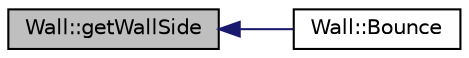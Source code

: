 digraph "Wall::getWallSide"
{
  edge [fontname="Helvetica",fontsize="10",labelfontname="Helvetica",labelfontsize="10"];
  node [fontname="Helvetica",fontsize="10",shape=record];
  rankdir="LR";
  Node15 [label="Wall::getWallSide",height=0.2,width=0.4,color="black", fillcolor="grey75", style="filled", fontcolor="black"];
  Node15 -> Node16 [dir="back",color="midnightblue",fontsize="10",style="solid",fontname="Helvetica"];
  Node16 [label="Wall::Bounce",height=0.2,width=0.4,color="black", fillcolor="white", style="filled",URL="$class_wall.html#aeed911bfd49748b395f5cd0ab3258621"];
}
